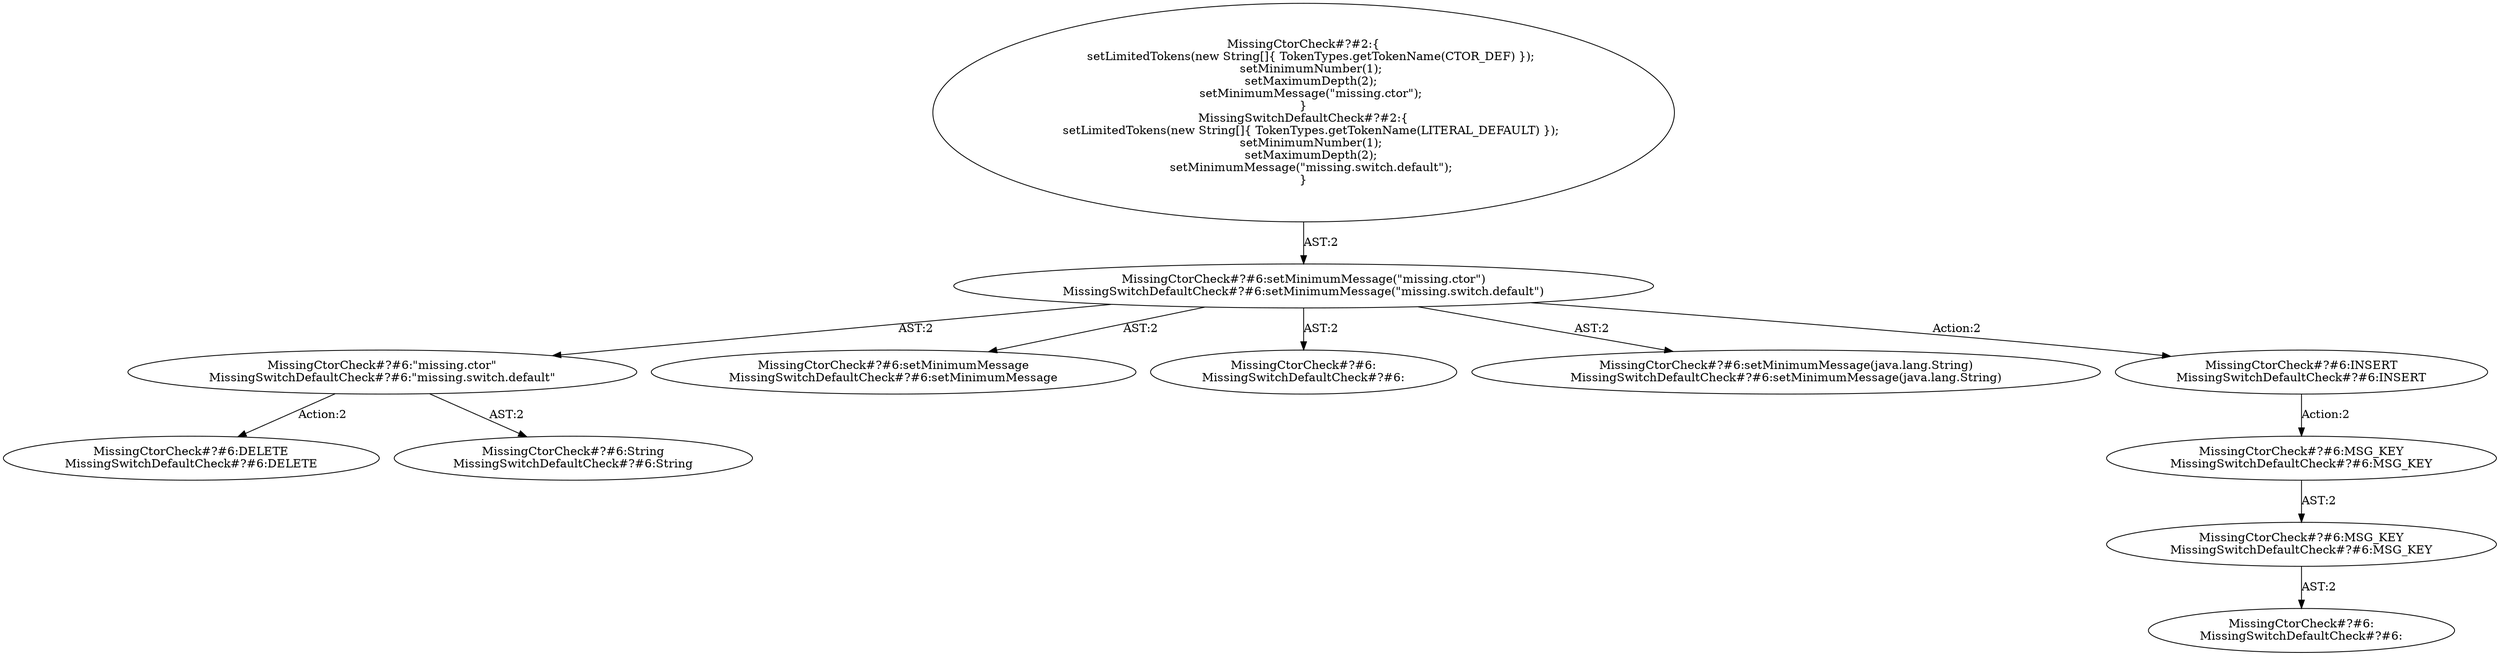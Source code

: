 digraph "Pattern" {
0 [label="MissingCtorCheck#?#6:DELETE
MissingSwitchDefaultCheck#?#6:DELETE" shape=ellipse]
1 [label="MissingCtorCheck#?#6:\"missing.ctor\"
MissingSwitchDefaultCheck#?#6:\"missing.switch.default\"" shape=ellipse]
2 [label="MissingCtorCheck#?#6:setMinimumMessage(\"missing.ctor\")
MissingSwitchDefaultCheck#?#6:setMinimumMessage(\"missing.switch.default\")" shape=ellipse]
3 [label="MissingCtorCheck#?#2:\{
    setLimitedTokens(new String[]\{ TokenTypes.getTokenName(CTOR_DEF) \});
    setMinimumNumber(1);
    setMaximumDepth(2);
    setMinimumMessage(\"missing.ctor\");
\}
MissingSwitchDefaultCheck#?#2:\{
    setLimitedTokens(new String[]\{ TokenTypes.getTokenName(LITERAL_DEFAULT) \});
    setMinimumNumber(1);
    setMaximumDepth(2);
    setMinimumMessage(\"missing.switch.default\");
\}" shape=ellipse]
4 [label="MissingCtorCheck#?#6:setMinimumMessage
MissingSwitchDefaultCheck#?#6:setMinimumMessage" shape=ellipse]
5 [label="MissingCtorCheck#?#6:
MissingSwitchDefaultCheck#?#6:" shape=ellipse]
6 [label="MissingCtorCheck#?#6:setMinimumMessage(java.lang.String)
MissingSwitchDefaultCheck#?#6:setMinimumMessage(java.lang.String)" shape=ellipse]
7 [label="MissingCtorCheck#?#6:INSERT
MissingSwitchDefaultCheck#?#6:INSERT" shape=ellipse]
8 [label="MissingCtorCheck#?#6:MSG_KEY
MissingSwitchDefaultCheck#?#6:MSG_KEY" shape=ellipse]
9 [label="MissingCtorCheck#?#6:MSG_KEY
MissingSwitchDefaultCheck#?#6:MSG_KEY" shape=ellipse]
10 [label="MissingCtorCheck#?#6:
MissingSwitchDefaultCheck#?#6:" shape=ellipse]
11 [label="MissingCtorCheck#?#6:String
MissingSwitchDefaultCheck#?#6:String" shape=ellipse]
1 -> 0 [label="Action:2"];
1 -> 11 [label="AST:2"];
2 -> 1 [label="AST:2"];
2 -> 4 [label="AST:2"];
2 -> 5 [label="AST:2"];
2 -> 6 [label="AST:2"];
2 -> 7 [label="Action:2"];
3 -> 2 [label="AST:2"];
7 -> 8 [label="Action:2"];
8 -> 9 [label="AST:2"];
9 -> 10 [label="AST:2"];
}